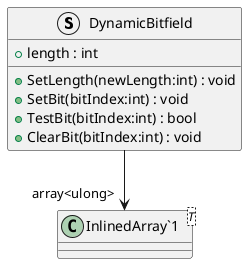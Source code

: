 @startuml
struct DynamicBitfield {
    + length : int
    + SetLength(newLength:int) : void
    + SetBit(bitIndex:int) : void
    + TestBit(bitIndex:int) : bool
    + ClearBit(bitIndex:int) : void
}
class "InlinedArray`1"<T> {
}
DynamicBitfield --> "array<ulong>" "InlinedArray`1"
@enduml
